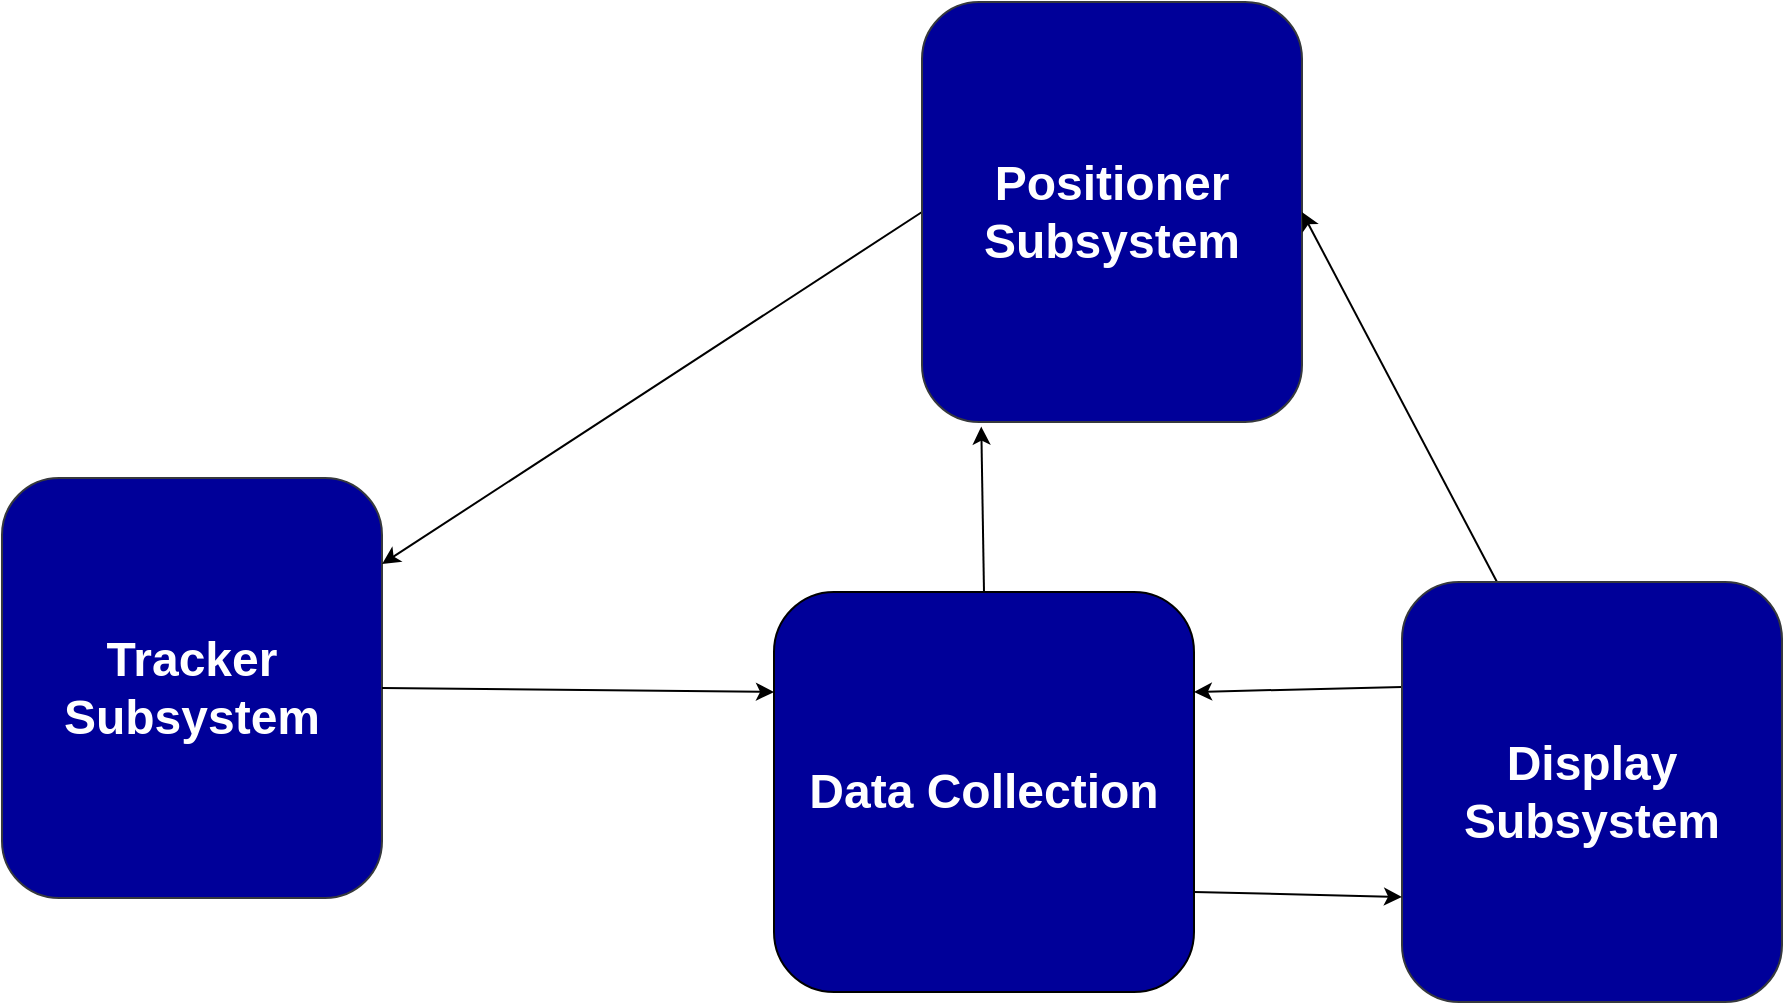<mxfile version="20.4.0" type="github">
  <diagram id="8sbd9tzwUORZpofNFEG0" name="Page-1">
    <mxGraphModel dx="2366" dy="1291" grid="0" gridSize="10" guides="1" tooltips="1" connect="1" arrows="1" fold="1" page="0" pageScale="1" pageWidth="850" pageHeight="1100" math="0" shadow="0">
      <root>
        <mxCell id="0" />
        <mxCell id="1" parent="0" />
        <mxCell id="Y2it4dtmi_3I2SY21ZMH-1" value="&lt;h1&gt;&lt;font color=&quot;#ffffff&quot;&gt;Tracker Subsystem&lt;/font&gt;&lt;/h1&gt;" style="rounded=1;whiteSpace=wrap;html=1;hachureGap=4;fillColor=#000099;strokeColor=#36393d;" parent="1" vertex="1">
          <mxGeometry x="-70" y="41" width="190" height="210" as="geometry" />
        </mxCell>
        <mxCell id="upjt-rrn_FiekzLkiXwE-15" style="edgeStyle=none;rounded=0;orthogonalLoop=1;jettySize=auto;html=1;exitX=0;exitY=0.5;exitDx=0;exitDy=0;fontFamily=Helvetica;fontColor=#FFFFFF;" edge="1" parent="1" source="Y2it4dtmi_3I2SY21ZMH-2" target="Y2it4dtmi_3I2SY21ZMH-1">
          <mxGeometry relative="1" as="geometry" />
        </mxCell>
        <mxCell id="Y2it4dtmi_3I2SY21ZMH-2" value="&lt;h1&gt;&lt;font color=&quot;#ffffff&quot;&gt;Positioner Subsystem&lt;/font&gt;&lt;/h1&gt;" style="rounded=1;whiteSpace=wrap;html=1;hachureGap=4;fillColor=#000099;strokeColor=#36393d;" parent="1" vertex="1">
          <mxGeometry x="390" y="-197" width="190" height="210" as="geometry" />
        </mxCell>
        <mxCell id="upjt-rrn_FiekzLkiXwE-6" style="edgeStyle=none;rounded=0;orthogonalLoop=1;jettySize=auto;html=1;exitX=0;exitY=0.25;exitDx=0;exitDy=0;entryX=1;entryY=0.25;entryDx=0;entryDy=0;fontFamily=Helvetica;fontColor=#FFFFFF;" edge="1" parent="1" source="Y2it4dtmi_3I2SY21ZMH-3" target="upjt-rrn_FiekzLkiXwE-5">
          <mxGeometry relative="1" as="geometry" />
        </mxCell>
        <mxCell id="upjt-rrn_FiekzLkiXwE-17" style="edgeStyle=none;rounded=0;orthogonalLoop=1;jettySize=auto;html=1;exitX=0.25;exitY=0;exitDx=0;exitDy=0;entryX=1;entryY=0.5;entryDx=0;entryDy=0;fontFamily=Helvetica;fontColor=#FFFFFF;" edge="1" parent="1" source="Y2it4dtmi_3I2SY21ZMH-3" target="Y2it4dtmi_3I2SY21ZMH-2">
          <mxGeometry relative="1" as="geometry" />
        </mxCell>
        <mxCell id="Y2it4dtmi_3I2SY21ZMH-3" value="&lt;h1&gt;&lt;font color=&quot;#ffffff&quot;&gt;Display Subsystem&lt;/font&gt;&lt;/h1&gt;" style="rounded=1;whiteSpace=wrap;html=1;hachureGap=4;fillColor=#000099;strokeColor=#36393d;" parent="1" vertex="1">
          <mxGeometry x="630" y="93" width="190" height="210" as="geometry" />
        </mxCell>
        <mxCell id="upjt-rrn_FiekzLkiXwE-7" style="edgeStyle=none;rounded=0;orthogonalLoop=1;jettySize=auto;html=1;exitX=1;exitY=0.75;exitDx=0;exitDy=0;entryX=0;entryY=0.75;entryDx=0;entryDy=0;fontFamily=Helvetica;fontColor=#FFFFFF;" edge="1" parent="1" source="upjt-rrn_FiekzLkiXwE-5" target="Y2it4dtmi_3I2SY21ZMH-3">
          <mxGeometry relative="1" as="geometry" />
        </mxCell>
        <mxCell id="upjt-rrn_FiekzLkiXwE-14" style="edgeStyle=none;rounded=0;orthogonalLoop=1;jettySize=auto;html=1;exitX=0.5;exitY=0;exitDx=0;exitDy=0;entryX=0.156;entryY=1.011;entryDx=0;entryDy=0;fontFamily=Helvetica;fontColor=#FFFFFF;entryPerimeter=0;" edge="1" parent="1" source="upjt-rrn_FiekzLkiXwE-5" target="Y2it4dtmi_3I2SY21ZMH-2">
          <mxGeometry relative="1" as="geometry" />
        </mxCell>
        <mxCell id="upjt-rrn_FiekzLkiXwE-5" value="&lt;h1&gt;&lt;font color=&quot;#ffffff&quot;&gt;Data Collection&lt;/font&gt;&lt;/h1&gt;" style="rounded=1;whiteSpace=wrap;html=1;fillColor=#000099;" vertex="1" parent="1">
          <mxGeometry x="316" y="98" width="210" height="200" as="geometry" />
        </mxCell>
        <mxCell id="upjt-rrn_FiekzLkiXwE-13" value="" style="endArrow=classic;html=1;rounded=0;fontFamily=Helvetica;fontColor=#FFFFFF;entryX=0;entryY=0.25;entryDx=0;entryDy=0;exitX=1;exitY=0.5;exitDx=0;exitDy=0;" edge="1" parent="1" source="Y2it4dtmi_3I2SY21ZMH-1" target="upjt-rrn_FiekzLkiXwE-5">
          <mxGeometry width="50" height="50" relative="1" as="geometry">
            <mxPoint x="220" y="27" as="sourcePoint" />
            <mxPoint x="270" y="-23" as="targetPoint" />
          </mxGeometry>
        </mxCell>
      </root>
    </mxGraphModel>
  </diagram>
</mxfile>
